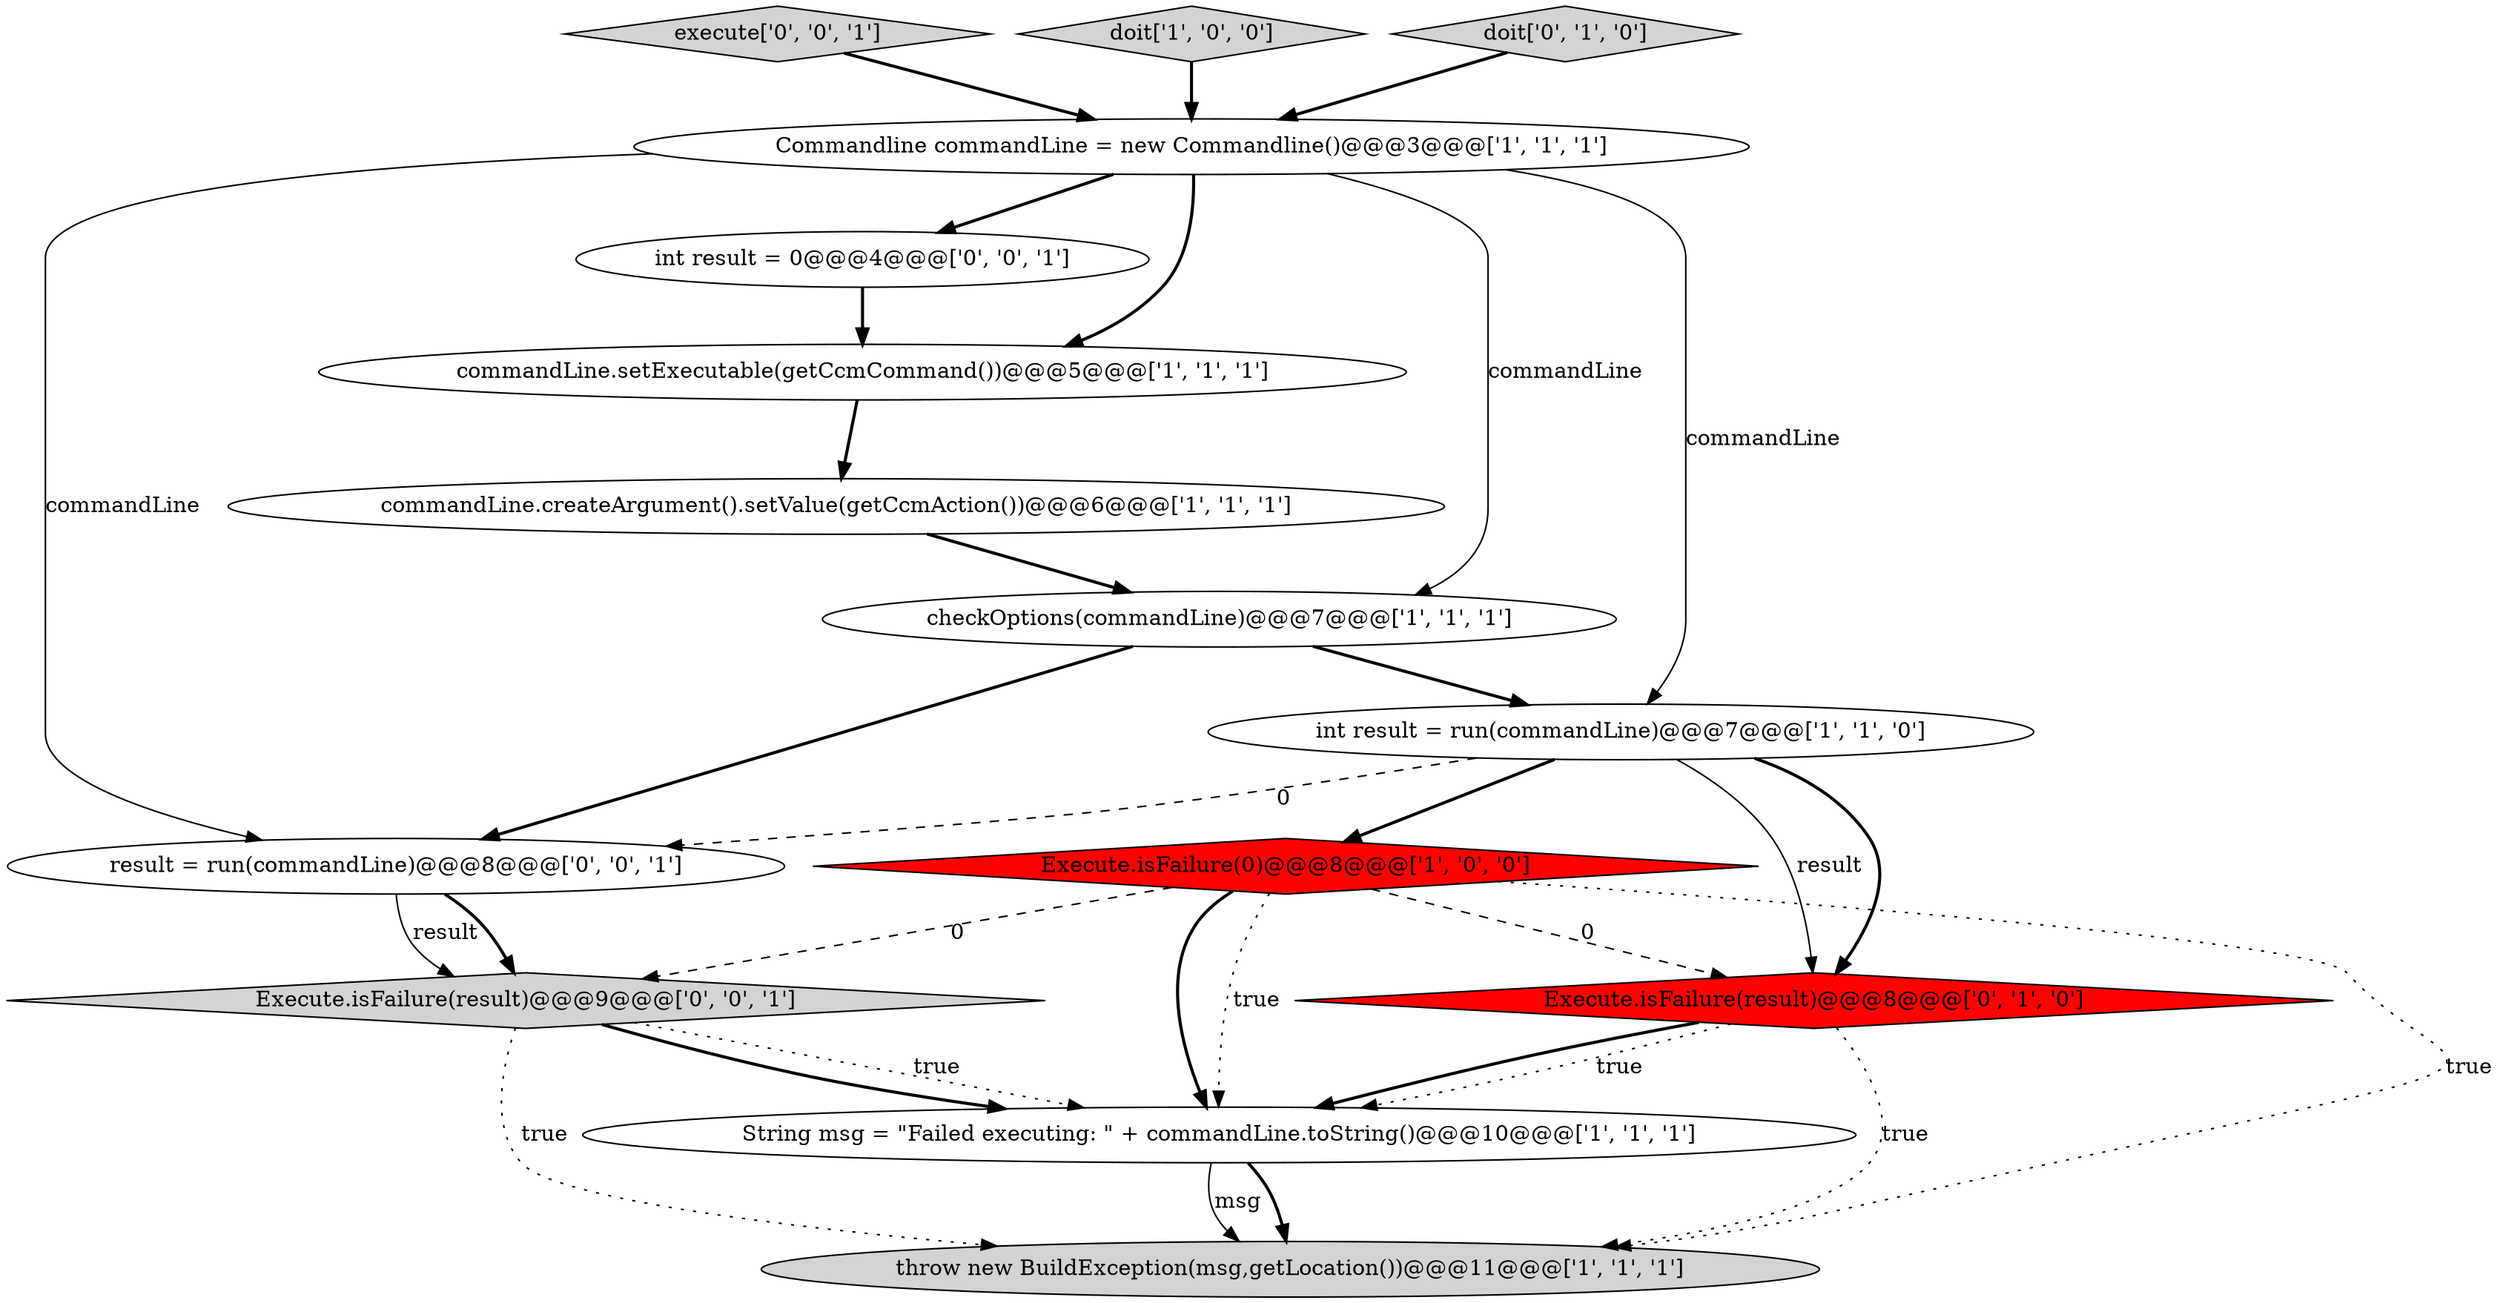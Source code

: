 digraph {
7 [style = filled, label = "commandLine.setExecutable(getCcmCommand())@@@5@@@['1', '1', '1']", fillcolor = white, shape = ellipse image = "AAA0AAABBB1BBB"];
11 [style = filled, label = "execute['0', '0', '1']", fillcolor = lightgray, shape = diamond image = "AAA0AAABBB3BBB"];
12 [style = filled, label = "result = run(commandLine)@@@8@@@['0', '0', '1']", fillcolor = white, shape = ellipse image = "AAA0AAABBB3BBB"];
6 [style = filled, label = "doit['1', '0', '0']", fillcolor = lightgray, shape = diamond image = "AAA0AAABBB1BBB"];
3 [style = filled, label = "throw new BuildException(msg,getLocation())@@@11@@@['1', '1', '1']", fillcolor = lightgray, shape = ellipse image = "AAA0AAABBB1BBB"];
2 [style = filled, label = "checkOptions(commandLine)@@@7@@@['1', '1', '1']", fillcolor = white, shape = ellipse image = "AAA0AAABBB1BBB"];
10 [style = filled, label = "doit['0', '1', '0']", fillcolor = lightgray, shape = diamond image = "AAA0AAABBB2BBB"];
0 [style = filled, label = "Commandline commandLine = new Commandline()@@@3@@@['1', '1', '1']", fillcolor = white, shape = ellipse image = "AAA0AAABBB1BBB"];
13 [style = filled, label = "int result = 0@@@4@@@['0', '0', '1']", fillcolor = white, shape = ellipse image = "AAA0AAABBB3BBB"];
1 [style = filled, label = "Execute.isFailure(0)@@@8@@@['1', '0', '0']", fillcolor = red, shape = diamond image = "AAA1AAABBB1BBB"];
14 [style = filled, label = "Execute.isFailure(result)@@@9@@@['0', '0', '1']", fillcolor = lightgray, shape = diamond image = "AAA0AAABBB3BBB"];
8 [style = filled, label = "int result = run(commandLine)@@@7@@@['1', '1', '0']", fillcolor = white, shape = ellipse image = "AAA0AAABBB1BBB"];
9 [style = filled, label = "Execute.isFailure(result)@@@8@@@['0', '1', '0']", fillcolor = red, shape = diamond image = "AAA1AAABBB2BBB"];
4 [style = filled, label = "commandLine.createArgument().setValue(getCcmAction())@@@6@@@['1', '1', '1']", fillcolor = white, shape = ellipse image = "AAA0AAABBB1BBB"];
5 [style = filled, label = "String msg = \"Failed executing: \" + commandLine.toString()@@@10@@@['1', '1', '1']", fillcolor = white, shape = ellipse image = "AAA0AAABBB1BBB"];
1->5 [style = bold, label=""];
5->3 [style = bold, label=""];
0->2 [style = solid, label="commandLine"];
0->13 [style = bold, label=""];
1->14 [style = dashed, label="0"];
1->9 [style = dashed, label="0"];
8->12 [style = dashed, label="0"];
6->0 [style = bold, label=""];
4->2 [style = bold, label=""];
7->4 [style = bold, label=""];
8->9 [style = solid, label="result"];
2->12 [style = bold, label=""];
5->3 [style = solid, label="msg"];
0->7 [style = bold, label=""];
1->3 [style = dotted, label="true"];
8->1 [style = bold, label=""];
11->0 [style = bold, label=""];
14->5 [style = dotted, label="true"];
0->12 [style = solid, label="commandLine"];
12->14 [style = solid, label="result"];
13->7 [style = bold, label=""];
10->0 [style = bold, label=""];
12->14 [style = bold, label=""];
8->9 [style = bold, label=""];
14->3 [style = dotted, label="true"];
9->5 [style = bold, label=""];
9->3 [style = dotted, label="true"];
1->5 [style = dotted, label="true"];
0->8 [style = solid, label="commandLine"];
2->8 [style = bold, label=""];
14->5 [style = bold, label=""];
9->5 [style = dotted, label="true"];
}
